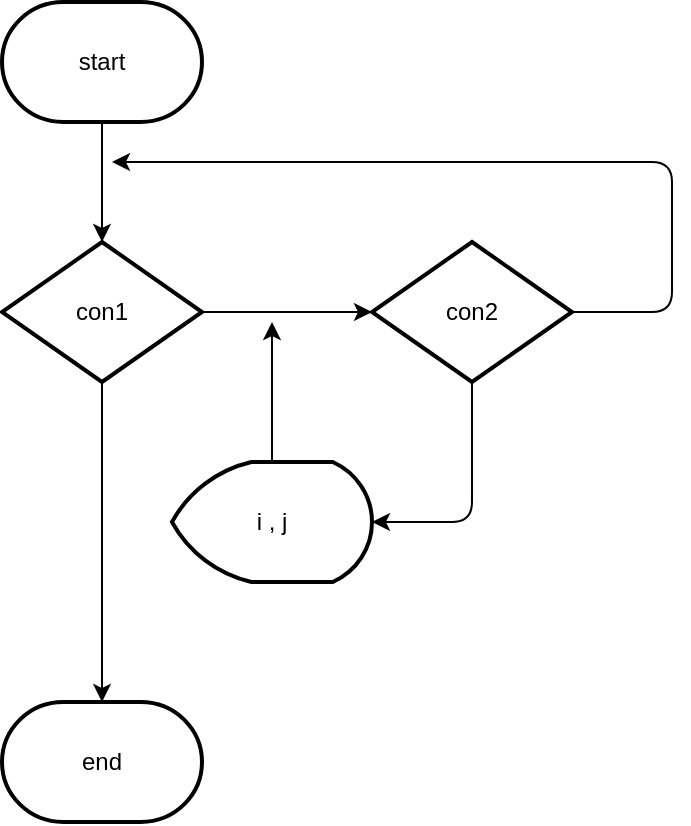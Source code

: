 <mxfile>
    <diagram id="7j_UudgOBh5FL9Md9K6M" name="Page-1">
        <mxGraphModel dx="244" dy="468" grid="1" gridSize="10" guides="1" tooltips="1" connect="1" arrows="1" fold="1" page="1" pageScale="1" pageWidth="850" pageHeight="1100" math="0" shadow="0">
            <root>
                <mxCell id="0"/>
                <mxCell id="1" parent="0"/>
                <mxCell id="6" style="edgeStyle=none;html=1;entryX=0.5;entryY=0;entryDx=0;entryDy=0;entryPerimeter=0;" parent="1" source="2" target="3" edge="1">
                    <mxGeometry relative="1" as="geometry"/>
                </mxCell>
                <mxCell id="2" value="start" style="strokeWidth=2;html=1;shape=mxgraph.flowchart.terminator;whiteSpace=wrap;" parent="1" vertex="1">
                    <mxGeometry x="258" y="345" width="100" height="60" as="geometry"/>
                </mxCell>
                <mxCell id="5" style="edgeStyle=none;html=1;entryX=0;entryY=0.5;entryDx=0;entryDy=0;entryPerimeter=0;" parent="1" source="3" target="4" edge="1">
                    <mxGeometry relative="1" as="geometry"/>
                </mxCell>
                <mxCell id="12" style="edgeStyle=none;html=1;entryX=0.5;entryY=0;entryDx=0;entryDy=0;entryPerimeter=0;" parent="1" source="3" target="11" edge="1">
                    <mxGeometry relative="1" as="geometry"/>
                </mxCell>
                <mxCell id="3" value="con1" style="strokeWidth=2;html=1;shape=mxgraph.flowchart.decision;whiteSpace=wrap;" parent="1" vertex="1">
                    <mxGeometry x="258" y="465" width="100" height="70" as="geometry"/>
                </mxCell>
                <mxCell id="7" style="edgeStyle=none;html=1;" parent="1" source="4" edge="1">
                    <mxGeometry relative="1" as="geometry">
                        <mxPoint x="313" y="425" as="targetPoint"/>
                        <Array as="points">
                            <mxPoint x="593" y="500"/>
                            <mxPoint x="593" y="425"/>
                        </Array>
                    </mxGeometry>
                </mxCell>
                <mxCell id="10" style="edgeStyle=none;html=1;entryX=1;entryY=0.5;entryDx=0;entryDy=0;entryPerimeter=0;" parent="1" source="4" target="8" edge="1">
                    <mxGeometry relative="1" as="geometry">
                        <Array as="points">
                            <mxPoint x="493" y="605"/>
                        </Array>
                    </mxGeometry>
                </mxCell>
                <mxCell id="4" value="con2" style="strokeWidth=2;html=1;shape=mxgraph.flowchart.decision;whiteSpace=wrap;" parent="1" vertex="1">
                    <mxGeometry x="443" y="465" width="100" height="70" as="geometry"/>
                </mxCell>
                <mxCell id="9" style="edgeStyle=none;html=1;" parent="1" source="8" edge="1">
                    <mxGeometry relative="1" as="geometry">
                        <mxPoint x="393" y="505" as="targetPoint"/>
                    </mxGeometry>
                </mxCell>
                <mxCell id="8" value="i , j" style="strokeWidth=2;html=1;shape=mxgraph.flowchart.display;whiteSpace=wrap;" parent="1" vertex="1">
                    <mxGeometry x="343" y="575" width="100" height="60" as="geometry"/>
                </mxCell>
                <mxCell id="11" value="end" style="strokeWidth=2;html=1;shape=mxgraph.flowchart.terminator;whiteSpace=wrap;" parent="1" vertex="1">
                    <mxGeometry x="258" y="695" width="100" height="60" as="geometry"/>
                </mxCell>
            </root>
        </mxGraphModel>
    </diagram>
</mxfile>
